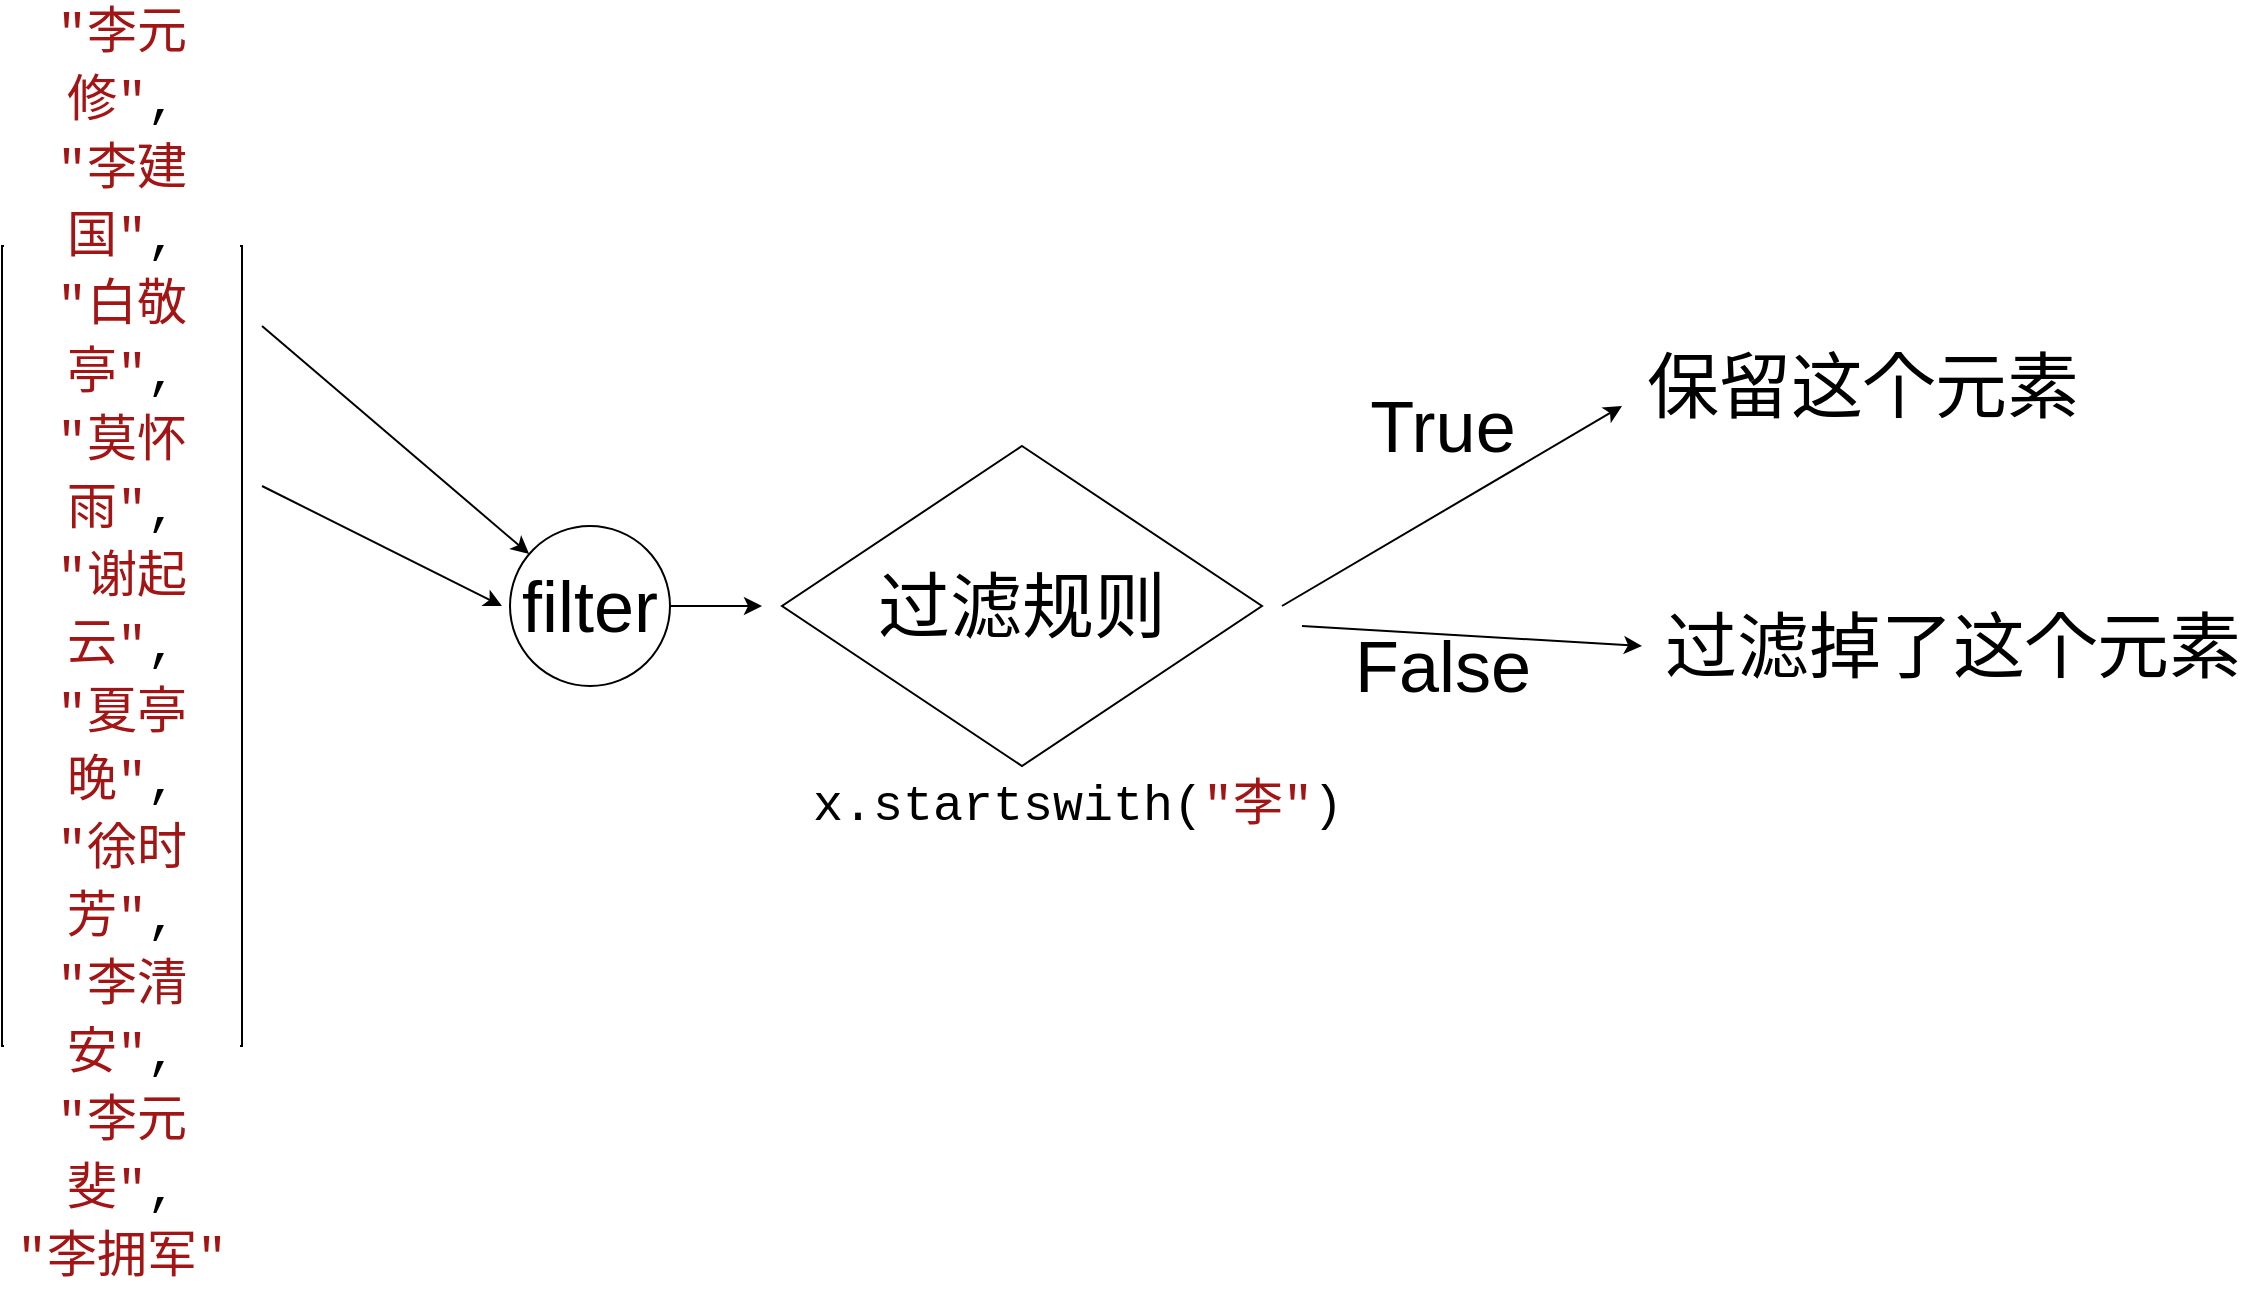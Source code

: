 <mxfile>
    <diagram id="v4z63DKLenMOLERcfyxD" name="第 1 页">
        <mxGraphModel dx="1177" dy="572" grid="1" gridSize="10" guides="1" tooltips="1" connect="1" arrows="1" fold="1" page="1" pageScale="1" pageWidth="827" pageHeight="1169" math="0" shadow="0">
            <root>
                <mxCell id="0"/>
                <mxCell id="1" parent="0"/>
                <mxCell id="2" value="&lt;div style=&quot;background-color: rgb(255, 255, 255); font-family: Consolas, &amp;quot;Courier New&amp;quot;, monospace; font-size: 25px; line-height: 34px;&quot;&gt;&lt;div&gt;&lt;span style=&quot;color: #a31515;&quot;&gt;&quot;李元修&quot;&lt;/span&gt;,&lt;/div&gt;&lt;div&gt;&lt;span style=&quot;color: #a31515;&quot;&gt;&quot;李建国&quot;&lt;/span&gt;,&lt;/div&gt;&lt;div&gt;&lt;span style=&quot;color: #a31515;&quot;&gt;&quot;白敬亭&quot;&lt;/span&gt;, &lt;/div&gt;&lt;div&gt;&lt;span style=&quot;color: #a31515;&quot;&gt;&quot;莫怀雨&quot;&lt;/span&gt;, &lt;/div&gt;&lt;div&gt;&lt;span style=&quot;color: #a31515;&quot;&gt;&quot;谢起云&quot;&lt;/span&gt;, &lt;/div&gt;&lt;div&gt;&lt;span style=&quot;color: #a31515;&quot;&gt;&quot;夏亭晚&quot;&lt;/span&gt;, &lt;/div&gt;&lt;div&gt;&lt;span style=&quot;color: #a31515;&quot;&gt;&quot;徐时芳&quot;&lt;/span&gt;, &lt;/div&gt;&lt;div&gt;&lt;span style=&quot;color: #a31515;&quot;&gt;&quot;李清安&quot;&lt;/span&gt;, &lt;/div&gt;&lt;div&gt;&lt;span style=&quot;color: #a31515;&quot;&gt;&quot;李元斐&quot;&lt;/span&gt;, &lt;/div&gt;&lt;div&gt;&lt;span style=&quot;color: #a31515;&quot;&gt;&quot;李拥军&quot;&lt;/span&gt;&lt;/div&gt;&lt;/div&gt;" style="whiteSpace=wrap;html=1;" vertex="1" parent="1">
                    <mxGeometry x="80" y="300" width="120" height="400" as="geometry"/>
                </mxCell>
                <mxCell id="3" value="&lt;font style=&quot;font-size: 36px;&quot;&gt;filter&lt;/font&gt;" style="ellipse;whiteSpace=wrap;html=1;" vertex="1" parent="1">
                    <mxGeometry x="334" y="440" width="80" height="80" as="geometry"/>
                </mxCell>
                <mxCell id="4" value="" style="endArrow=classic;html=1;fontSize=36;" edge="1" parent="1" target="3">
                    <mxGeometry width="50" height="50" relative="1" as="geometry">
                        <mxPoint x="210" y="340" as="sourcePoint"/>
                        <mxPoint x="320" y="310" as="targetPoint"/>
                    </mxGeometry>
                </mxCell>
                <mxCell id="5" value="过滤规则" style="rhombus;whiteSpace=wrap;html=1;fontSize=36;" vertex="1" parent="1">
                    <mxGeometry x="470" y="400" width="240" height="160" as="geometry"/>
                </mxCell>
                <mxCell id="6" value="&lt;div style=&quot;background-color: rgb(255, 255, 255); font-family: Consolas, &amp;quot;Courier New&amp;quot;, monospace; font-size: 25px; line-height: 34px;&quot;&gt;&amp;nbsp;x.startswith(&lt;span style=&quot;color: #a31515;&quot;&gt;&quot;李&quot;&lt;/span&gt;)&lt;/div&gt;" style="text;html=1;align=center;verticalAlign=middle;resizable=0;points=[];autosize=1;strokeColor=none;fillColor=none;fontSize=36;" vertex="1" parent="1">
                    <mxGeometry x="470" y="555" width="280" height="50" as="geometry"/>
                </mxCell>
                <mxCell id="7" value="" style="endArrow=classic;html=1;fontSize=36;exitX=1;exitY=0.5;exitDx=0;exitDy=0;" edge="1" parent="1" source="3">
                    <mxGeometry width="50" height="50" relative="1" as="geometry">
                        <mxPoint x="380" y="600" as="sourcePoint"/>
                        <mxPoint x="460" y="480" as="targetPoint"/>
                    </mxGeometry>
                </mxCell>
                <mxCell id="8" value="" style="endArrow=classic;html=1;fontSize=36;" edge="1" parent="1">
                    <mxGeometry width="50" height="50" relative="1" as="geometry">
                        <mxPoint x="720" y="480" as="sourcePoint"/>
                        <mxPoint x="890" y="380" as="targetPoint"/>
                    </mxGeometry>
                </mxCell>
                <mxCell id="9" value="True" style="text;html=1;align=center;verticalAlign=middle;resizable=0;points=[];autosize=1;strokeColor=none;fillColor=none;fontSize=36;" vertex="1" parent="1">
                    <mxGeometry x="750" y="360" width="100" height="60" as="geometry"/>
                </mxCell>
                <mxCell id="10" value="保留这个元素" style="text;html=1;align=center;verticalAlign=middle;resizable=0;points=[];autosize=1;strokeColor=none;fillColor=none;fontSize=36;" vertex="1" parent="1">
                    <mxGeometry x="890" y="340" width="240" height="60" as="geometry"/>
                </mxCell>
                <mxCell id="11" value="" style="endArrow=classic;html=1;fontSize=36;" edge="1" parent="1">
                    <mxGeometry width="50" height="50" relative="1" as="geometry">
                        <mxPoint x="210" y="420" as="sourcePoint"/>
                        <mxPoint x="330" y="480" as="targetPoint"/>
                    </mxGeometry>
                </mxCell>
                <mxCell id="12" value="" style="endArrow=classic;html=1;fontSize=36;" edge="1" parent="1">
                    <mxGeometry width="50" height="50" relative="1" as="geometry">
                        <mxPoint x="730" y="490" as="sourcePoint"/>
                        <mxPoint x="900" y="500" as="targetPoint"/>
                    </mxGeometry>
                </mxCell>
                <mxCell id="13" value="False" style="text;html=1;align=center;verticalAlign=middle;resizable=0;points=[];autosize=1;strokeColor=none;fillColor=none;fontSize=36;" vertex="1" parent="1">
                    <mxGeometry x="745" y="480" width="110" height="60" as="geometry"/>
                </mxCell>
                <mxCell id="14" value="过滤掉了这个元素" style="text;html=1;align=center;verticalAlign=middle;resizable=0;points=[];autosize=1;strokeColor=none;fillColor=none;fontSize=36;" vertex="1" parent="1">
                    <mxGeometry x="900" y="470" width="310" height="60" as="geometry"/>
                </mxCell>
            </root>
        </mxGraphModel>
    </diagram>
</mxfile>